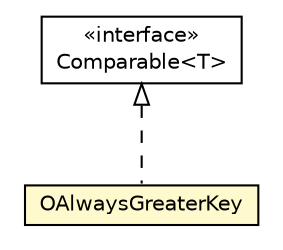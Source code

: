 #!/usr/local/bin/dot
#
# Class diagram 
# Generated by UMLGraph version R5_6-24-gf6e263 (http://www.umlgraph.org/)
#

digraph G {
	edge [fontname="Helvetica",fontsize=10,labelfontname="Helvetica",labelfontsize=10];
	node [fontname="Helvetica",fontsize=10,shape=plaintext];
	nodesep=0.25;
	ranksep=0.5;
	// com.orientechnologies.orient.core.index.OAlwaysGreaterKey
	c604916 [label=<<table title="com.orientechnologies.orient.core.index.OAlwaysGreaterKey" border="0" cellborder="1" cellspacing="0" cellpadding="2" port="p" bgcolor="lemonChiffon" href="./OAlwaysGreaterKey.html">
		<tr><td><table border="0" cellspacing="0" cellpadding="1">
<tr><td align="center" balign="center"> OAlwaysGreaterKey </td></tr>
		</table></td></tr>
		</table>>, URL="./OAlwaysGreaterKey.html", fontname="Helvetica", fontcolor="black", fontsize=10.0];
	//com.orientechnologies.orient.core.index.OAlwaysGreaterKey implements java.lang.Comparable<T>
	c605648:p -> c604916:p [dir=back,arrowtail=empty,style=dashed];
	// java.lang.Comparable<T>
	c605648 [label=<<table title="java.lang.Comparable" border="0" cellborder="1" cellspacing="0" cellpadding="2" port="p" href="http://java.sun.com/j2se/1.4.2/docs/api/java/lang/Comparable.html">
		<tr><td><table border="0" cellspacing="0" cellpadding="1">
<tr><td align="center" balign="center"> &#171;interface&#187; </td></tr>
<tr><td align="center" balign="center"> Comparable&lt;T&gt; </td></tr>
		</table></td></tr>
		</table>>, URL="http://java.sun.com/j2se/1.4.2/docs/api/java/lang/Comparable.html", fontname="Helvetica", fontcolor="black", fontsize=10.0];
}

